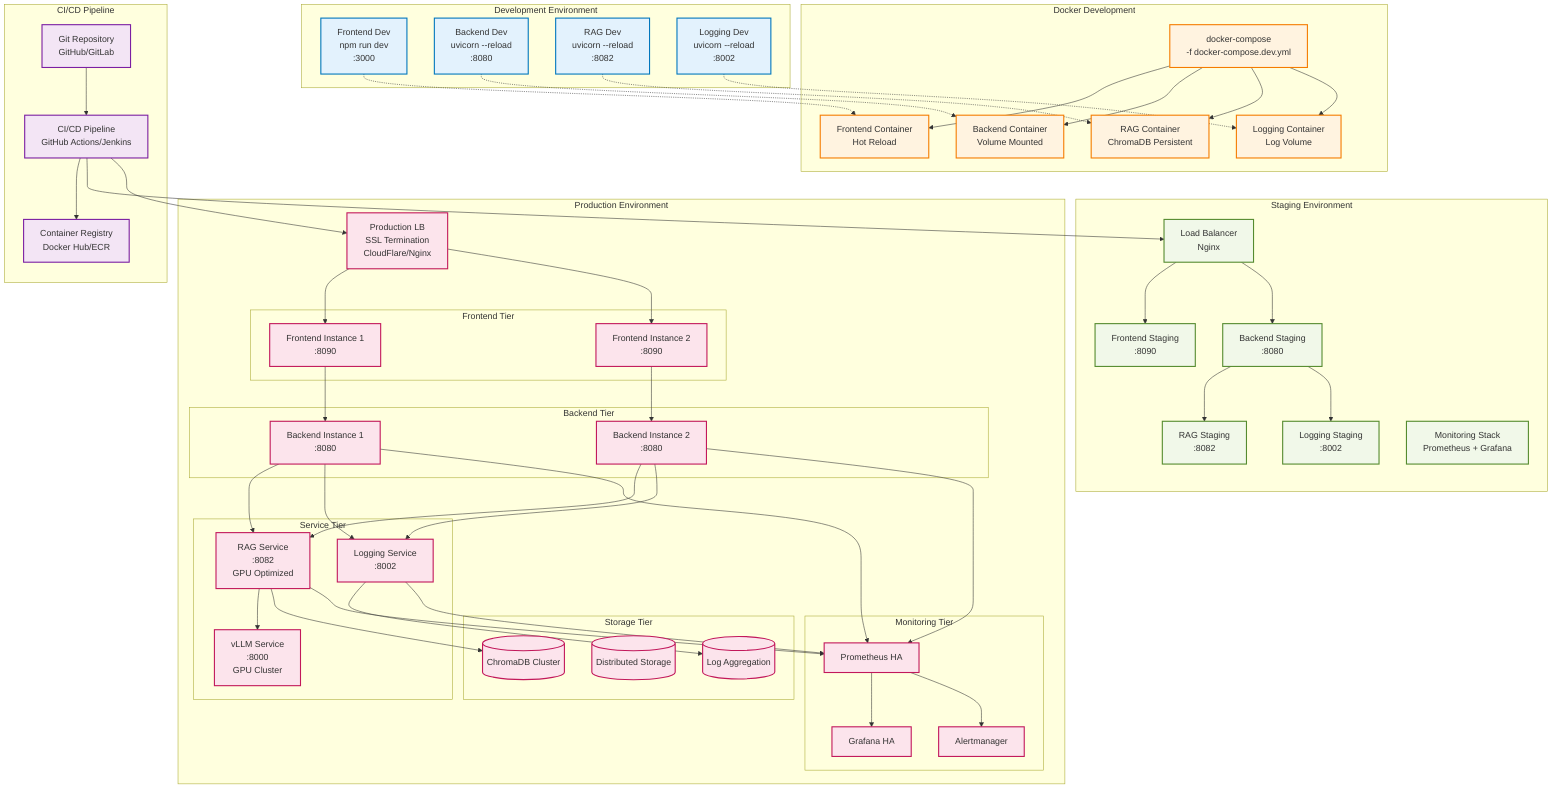 graph TB
    subgraph "Development Environment"
        DEV_FE[Frontend Dev<br/>npm run dev<br/>:3000]
        DEV_BE[Backend Dev<br/>uvicorn --reload<br/>:8080]
        DEV_RAG[RAG Dev<br/>uvicorn --reload<br/>:8082]
        DEV_LOG[Logging Dev<br/>uvicorn --reload<br/>:8002]
    end
    
    subgraph "Docker Development"
        DOCKER_COMPOSE[docker-compose<br/>-f docker-compose.dev.yml]
        DOCKER_FE[Frontend Container<br/>Hot Reload]
        DOCKER_BE[Backend Container<br/>Volume Mounted]
        DOCKER_RAG[RAG Container<br/>ChromaDB Persistent]
        DOCKER_LOG[Logging Container<br/>Log Volume]
    end
    
    subgraph "Staging Environment"
        STAGE_LB[Load Balancer<br/>Nginx]
        STAGE_FE[Frontend Staging<br/>:8090]
        STAGE_BE[Backend Staging<br/>:8080]
        STAGE_RAG[RAG Staging<br/>:8082]
        STAGE_LOG[Logging Staging<br/>:8002]
        STAGE_MON[Monitoring Stack<br/>Prometheus + Grafana]
    end
    
    subgraph "Production Environment"
        PROD_LB[Production LB<br/>SSL Termination<br/>CloudFlare/Nginx]
        
        subgraph "Frontend Tier"
            PROD_FE1[Frontend Instance 1<br/>:8090]
            PROD_FE2[Frontend Instance 2<br/>:8090]
        end
        
        subgraph "Backend Tier"
            PROD_BE1[Backend Instance 1<br/>:8080]
            PROD_BE2[Backend Instance 2<br/>:8080]
        end
        
        subgraph "Service Tier"
            PROD_RAG[RAG Service<br/>:8082<br/>GPU Optimized]
            PROD_LOG[Logging Service<br/>:8002]
            PROD_LLM[vLLM Service<br/>:8000<br/>GPU Cluster]
        end
        
        subgraph "Storage Tier"
            PROD_CHROMA[(ChromaDB Cluster)]
            PROD_FILES[(Distributed Storage)]
            PROD_LOGS[(Log Aggregation)]
        end
        
        subgraph "Monitoring Tier"
            PROD_PROM[Prometheus HA]
            PROD_GRAF[Grafana HA]
            PROD_ALERT[Alertmanager]
        end
    end
    
    subgraph "CI/CD Pipeline"
        GIT[Git Repository<br/>GitHub/GitLab]
        CI[CI/CD Pipeline<br/>GitHub Actions/Jenkins]
        REGISTRY[Container Registry<br/>Docker Hub/ECR]
        
        GIT --> CI
        CI --> REGISTRY
        CI --> STAGE_LB
        CI --> PROD_LB
    end
    
    %% Development Flow
    DEV_FE -.-> DOCKER_FE
    DEV_BE -.-> DOCKER_BE
    DEV_RAG -.-> DOCKER_RAG
    DEV_LOG -.-> DOCKER_LOG
    
    %% Docker Development Flow
    DOCKER_COMPOSE --> DOCKER_FE
    DOCKER_COMPOSE --> DOCKER_BE
    DOCKER_COMPOSE --> DOCKER_RAG
    DOCKER_COMPOSE --> DOCKER_LOG
    
    %% Staging Flow
    STAGE_LB --> STAGE_FE
    STAGE_LB --> STAGE_BE
    STAGE_BE --> STAGE_RAG
    STAGE_BE --> STAGE_LOG
    
    %% Production Flow
    PROD_LB --> PROD_FE1
    PROD_LB --> PROD_FE2
    PROD_FE1 --> PROD_BE1
    PROD_FE2 --> PROD_BE2
    PROD_BE1 --> PROD_RAG
    PROD_BE2 --> PROD_RAG
    PROD_BE1 --> PROD_LOG
    PROD_BE2 --> PROD_LOG
    PROD_RAG --> PROD_LLM
    PROD_RAG --> PROD_CHROMA
    PROD_LOG --> PROD_LOGS
    
    %% Monitoring Connections
    PROD_BE1 --> PROD_PROM
    PROD_BE2 --> PROD_PROM
    PROD_RAG --> PROD_PROM
    PROD_LOG --> PROD_PROM
    PROD_PROM --> PROD_GRAF
    PROD_PROM --> PROD_ALERT
    
    %% Styling
    classDef dev fill:#e3f2fd,stroke:#0277bd,stroke-width:2px
    classDef docker fill:#fff3e0,stroke:#f57c00,stroke-width:2px
    classDef staging fill:#f1f8e9,stroke:#558b2f,stroke-width:2px
    classDef prod fill:#fce4ec,stroke:#c2185b,stroke-width:2px
    classDef cicd fill:#f3e5f5,stroke:#7b1fa2,stroke-width:2px
    
    class DEV_FE,DEV_BE,DEV_RAG,DEV_LOG dev
    class DOCKER_COMPOSE,DOCKER_FE,DOCKER_BE,DOCKER_RAG,DOCKER_LOG docker
    class STAGE_LB,STAGE_FE,STAGE_BE,STAGE_RAG,STAGE_LOG,STAGE_MON staging
    class PROD_LB,PROD_FE1,PROD_FE2,PROD_BE1,PROD_BE2,PROD_RAG,PROD_LOG,PROD_LLM,PROD_CHROMA,PROD_FILES,PROD_LOGS,PROD_PROM,PROD_GRAF,PROD_ALERT prod
    class GIT,CI,REGISTRY cicd